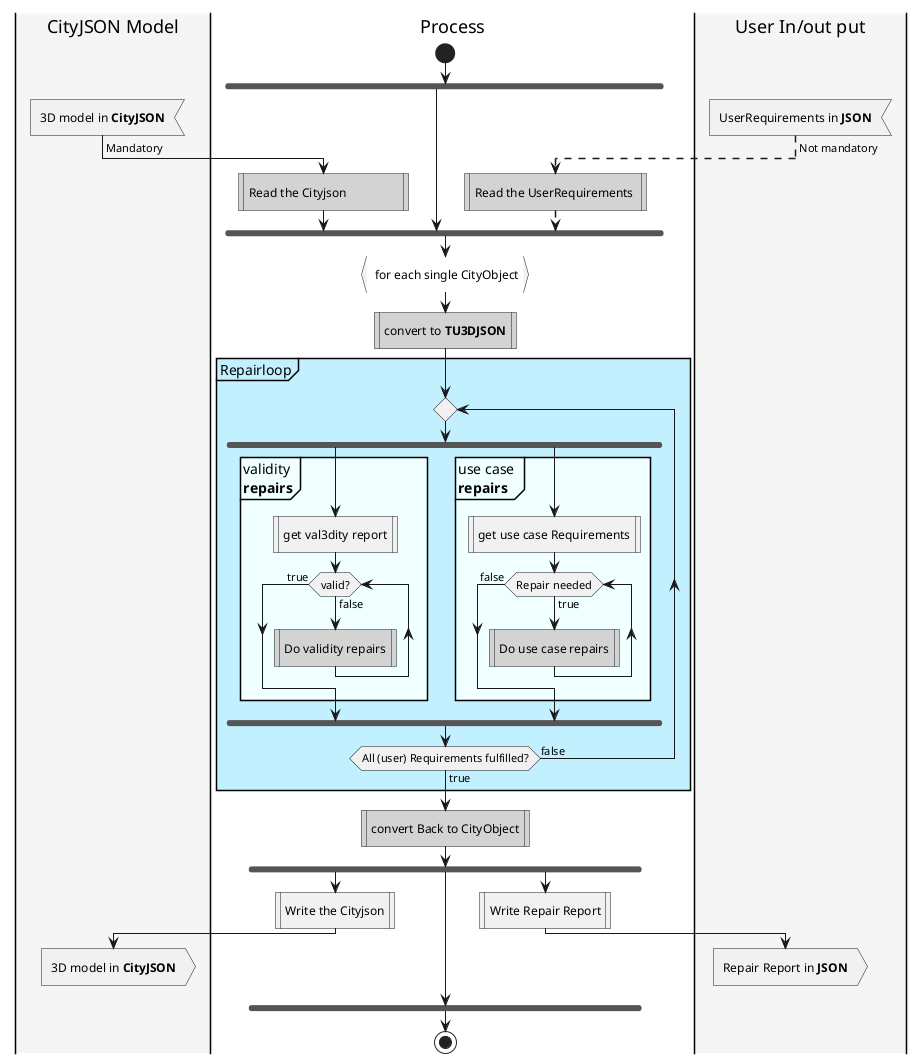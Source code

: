 @startuml
|#WhiteSmoke|CityJSON Model|
|Process|
|#WhiteSmoke|User In/out put|

|Process|
start
fork
|CityJSON Model|
-[hidden]->
:3D model in <b>CityJSON<
-> Mandatory;
|Process|
#lightgray:Read the Cityjson\t\t\t|
fork again
fork again
|User In/out put|
-[hidden]->
:UserRequirements in <b>JSON<
-[dashed]-> Not mandatory;
'note right #white:Not mandatory\nif not given\nStandards will\nbe used
|Process|
#lightgray:Read the UserRequirements |
-[dashed]->
end fork
|Process|

: for each single CityObject}
#lightgray:convert to <B>TU3DJSON|

group #Application Repairloop
repeat
    fork
    group #azure validity \n**repairs**
    :get val3dity report|
    while (valid?) is (false)
        #lightgray:Do validity repairs|
    endwhile(true)
    end group
    fork again
    group #azure use case \n**repairs**
    :get use case Requirements|
    while (Repair needed) is (true)
            #lightgray:Do use case repairs|
        endwhile(false)
    end group
    end fork
    repeat while (All (user) Requirements fulfilled?) is (false) not (true)

end group

#lightgray:convert Back to CityObject|


fork
|Process|
:Write the Cityjson|
|CityJSON Model|
:3D model in <b>CityJSON>
detach
fork again
fork again

|Process|
:Write Repair Report|
|User In/out put|
:Repair Report in <b>JSON>
|Process|
detach
end fork
stop

@enduml


